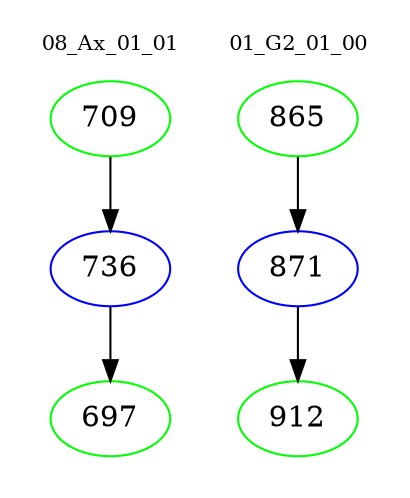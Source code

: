 digraph{
subgraph cluster_0 {
color = white
label = "08_Ax_01_01";
fontsize=10;
T0_709 [label="709", color="green"]
T0_709 -> T0_736 [color="black"]
T0_736 [label="736", color="blue"]
T0_736 -> T0_697 [color="black"]
T0_697 [label="697", color="green"]
}
subgraph cluster_1 {
color = white
label = "01_G2_01_00";
fontsize=10;
T1_865 [label="865", color="green"]
T1_865 -> T1_871 [color="black"]
T1_871 [label="871", color="blue"]
T1_871 -> T1_912 [color="black"]
T1_912 [label="912", color="green"]
}
}
